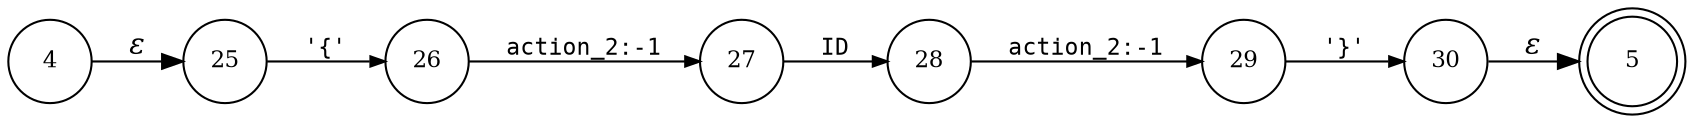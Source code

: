 digraph ATN {
rankdir=LR;
s5[fontsize=11, label="5", shape=doublecircle, fixedsize=true, width=.6];
s4[fontsize=11,label="4", shape=circle, fixedsize=true, width=.55, peripheries=1];
s25[fontsize=11,label="25", shape=circle, fixedsize=true, width=.55, peripheries=1];
s26[fontsize=11,label="26", shape=circle, fixedsize=true, width=.55, peripheries=1];
s27[fontsize=11,label="27", shape=circle, fixedsize=true, width=.55, peripheries=1];
s28[fontsize=11,label="28", shape=circle, fixedsize=true, width=.55, peripheries=1];
s29[fontsize=11,label="29", shape=circle, fixedsize=true, width=.55, peripheries=1];
s30[fontsize=11,label="30", shape=circle, fixedsize=true, width=.55, peripheries=1];
s4 -> s25 [fontname="Times-Italic", label="&epsilon;"];
s25 -> s26 [fontsize=11, fontname="Courier", arrowsize=.7, label = "'{'", arrowhead = normal];
s26 -> s27 [fontsize=11, fontname="Courier", arrowsize=.7, label = "action_2:-1", arrowhead = normal];
s27 -> s28 [fontsize=11, fontname="Courier", arrowsize=.7, label = "ID", arrowhead = normal];
s28 -> s29 [fontsize=11, fontname="Courier", arrowsize=.7, label = "action_2:-1", arrowhead = normal];
s29 -> s30 [fontsize=11, fontname="Courier", arrowsize=.7, label = "'}'", arrowhead = normal];
s30 -> s5 [fontname="Times-Italic", label="&epsilon;"];
}